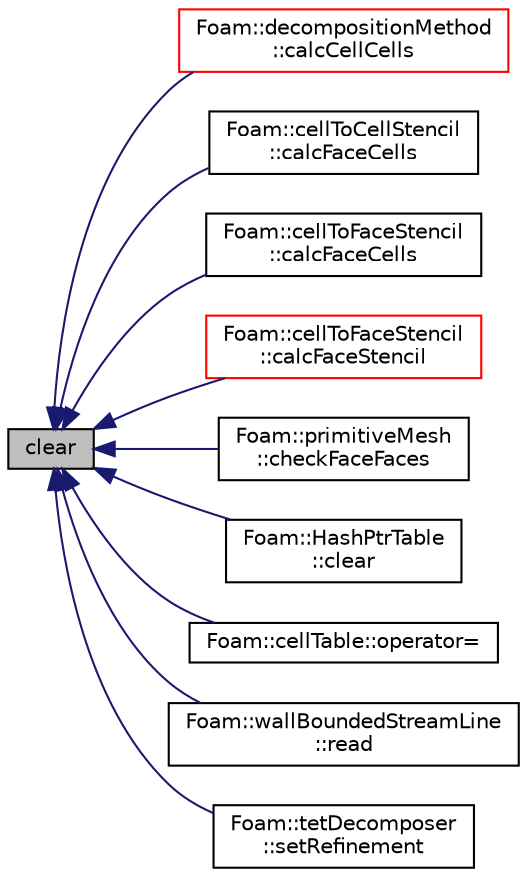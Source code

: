 digraph "clear"
{
  bgcolor="transparent";
  edge [fontname="Helvetica",fontsize="10",labelfontname="Helvetica",labelfontsize="10"];
  node [fontname="Helvetica",fontsize="10",shape=record];
  rankdir="LR";
  Node1 [label="clear",height=0.2,width=0.4,color="black", fillcolor="grey75", style="filled", fontcolor="black"];
  Node1 -> Node2 [dir="back",color="midnightblue",fontsize="10",style="solid",fontname="Helvetica"];
  Node2 [label="Foam::decompositionMethod\l::calcCellCells",height=0.2,width=0.4,color="red",URL="$a00506.html#a86727d8c968e3ae5d8f394879e2b3c8a",tooltip="Helper: determine (local or global) cellCells from mesh. "];
  Node1 -> Node3 [dir="back",color="midnightblue",fontsize="10",style="solid",fontname="Helvetica"];
  Node3 [label="Foam::cellToCellStencil\l::calcFaceCells",height=0.2,width=0.4,color="black",URL="$a00241.html#a5eb20a7a279b88dc946a1c9f06e35a3a",tooltip="Collect cell neighbours of faces in global numbering. "];
  Node1 -> Node4 [dir="back",color="midnightblue",fontsize="10",style="solid",fontname="Helvetica"];
  Node4 [label="Foam::cellToFaceStencil\l::calcFaceCells",height=0.2,width=0.4,color="black",URL="$a00243.html#a5eb20a7a279b88dc946a1c9f06e35a3a",tooltip="Collect cell neighbours of faces in global numbering. "];
  Node1 -> Node5 [dir="back",color="midnightblue",fontsize="10",style="solid",fontname="Helvetica"];
  Node5 [label="Foam::cellToFaceStencil\l::calcFaceStencil",height=0.2,width=0.4,color="red",URL="$a00243.html#a14f5e1313e09731da9c6e22c7a9cd40e",tooltip="Collect cell neighbours into extended stencil. "];
  Node1 -> Node6 [dir="back",color="midnightblue",fontsize="10",style="solid",fontname="Helvetica"];
  Node6 [label="Foam::primitiveMesh\l::checkFaceFaces",height=0.2,width=0.4,color="black",URL="$a01967.html#ab2c6fde7c32fb3cad3c0b8201ff83180",tooltip="Check face-face connectivity. "];
  Node1 -> Node7 [dir="back",color="midnightblue",fontsize="10",style="solid",fontname="Helvetica"];
  Node7 [label="Foam::HashPtrTable\l::clear",height=0.2,width=0.4,color="black",URL="$a00981.html#ac8bb3912a3ce86b15842e79d0b421204",tooltip="Clear all entries from table. "];
  Node1 -> Node8 [dir="back",color="midnightblue",fontsize="10",style="solid",fontname="Helvetica"];
  Node8 [label="Foam::cellTable::operator=",height=0.2,width=0.4,color="black",URL="$a00239.html#ac2838337150ab074428de8db53fea67f",tooltip="Assign from cellZones. "];
  Node1 -> Node9 [dir="back",color="midnightblue",fontsize="10",style="solid",fontname="Helvetica"];
  Node9 [label="Foam::wallBoundedStreamLine\l::read",height=0.2,width=0.4,color="black",URL="$a02825.html#aa9b8764750bd9ff67ca32b6551dc7847",tooltip="Read the field average data. "];
  Node1 -> Node10 [dir="back",color="midnightblue",fontsize="10",style="solid",fontname="Helvetica"];
  Node10 [label="Foam::tetDecomposer\l::setRefinement",height=0.2,width=0.4,color="black",URL="$a02564.html#aeb1123afb6f39d7eb332698e53fc5610",tooltip="Insert all changes into meshMod to convert the polyMesh into. "];
}
